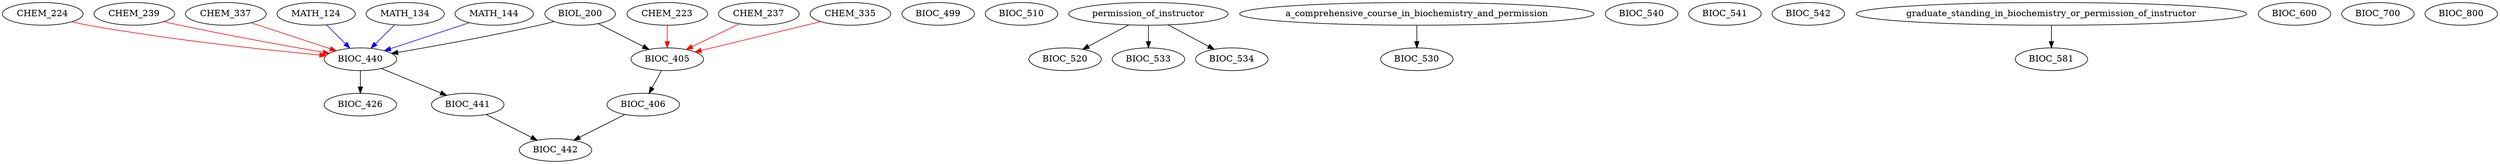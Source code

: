 digraph G {
    edge [color=black];
    BIOL_200 -> BIOC_405;
    edge [color=red];
    CHEM_223 -> BIOC_405;
    CHEM_237 -> BIOC_405;
    CHEM_335 -> BIOC_405;
    edge [color=black];
    BIOC_405 -> BIOC_406;
    edge [color=black];
    BIOC_440 -> BIOC_426;
    edge [color=black];
    BIOL_200 -> BIOC_440;
    edge [color=red];
    CHEM_224 -> BIOC_440;
    CHEM_239 -> BIOC_440;
    CHEM_337 -> BIOC_440;
    edge [color=blue];
    MATH_124 -> BIOC_440;
    MATH_134 -> BIOC_440;
    MATH_144 -> BIOC_440;
    edge [color=black];
    BIOC_440 -> BIOC_441;
    edge [color=black];
    BIOC_406 -> BIOC_442;
    BIOC_441 -> BIOC_442;
    BIOC_499;
    BIOC_510;
    edge [color=black];
    permission_of_instructor -> BIOC_520;
    edge [color=black];
    a_comprehensive_course_in_biochemistry_and_permission -> BIOC_530;
    edge [color=black];
    permission_of_instructor -> BIOC_533;
    edge [color=black];
    permission_of_instructor -> BIOC_534;
    BIOC_540;
    BIOC_541;
    BIOC_542;
    edge [color=black];
    graduate_standing_in_biochemistry_or_permission_of_instructor -> BIOC_581;
    BIOC_600;
    BIOC_700;
    BIOC_800;
}

